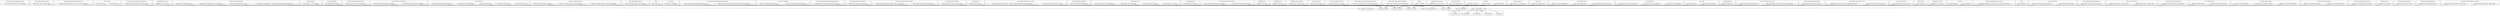 digraph {
graph [overlap=false]
subgraph cluster_Moose_Meta_Role_Application_ToRole {
	label="Moose::Meta::Role::Application::ToRole";
	"Moose::Meta::Role::Application::ToRole::meta";
}
subgraph cluster_Moose_Meta_Role_Composite {
	label="Moose::Meta::Role::Composite";
	"Moose::Meta::Role::Composite::meta";
}
subgraph cluster_MooseX_ClassAttribute_Role_Meta_Class {
	label="MooseX::ClassAttribute::Role::Meta::Class";
	"MooseX::ClassAttribute::Role::Meta::Class::add_class_attribute";
}
subgraph cluster_List_MoreUtils {
	label="List::MoreUtils";
	"List::MoreUtils::all";
	"List::MoreUtils::any";
}
subgraph cluster_Moose_Meta_Role_Application_ToInstance {
	label="Moose::Meta::Role::Application::ToInstance";
	"Moose::Meta::Role::Application::ToInstance::meta";
}
subgraph cluster_SimpleDB_Class_Cache {
	label="SimpleDB::Class::Cache";
	"SimpleDB::Class::Cache::new";
}
subgraph cluster_MooseX_Types_TypeDecorator {
	label="MooseX::Types::TypeDecorator";
	"MooseX::Types::TypeDecorator::__ANON__[MooseX/Types/TypeDecorator.pm:20]";
	"MooseX::Types::TypeDecorator::new";
	"MooseX::Types::TypeDecorator::__type_constraint";
	"MooseX::Types::TypeDecorator::isa";
}
subgraph cluster_vars {
	label="vars";
	"vars::BEGIN@3";
	"vars::BEGIN@8";
	"vars::import";
	"vars::BEGIN@7";
}
subgraph cluster_Moose_Exporter {
	label="Moose::Exporter";
	"Moose::Exporter::_curry_wrapper";
}
subgraph cluster_Test_Deep_RefType {
	label="Test::Deep::RefType";
	"Test::Deep::RefType::descend";
}
subgraph cluster_Moose_Meta_TypeConstraint_Enum {
	label="Moose::Meta::TypeConstraint::Enum";
	"Moose::Meta::TypeConstraint::Enum::meta";
}
subgraph cluster_Class_MOP_Mixin_HasMethods {
	label="Class::MOP::Mixin::HasMethods";
	"Class::MOP::Mixin::HasMethods::add_method";
	"Class::MOP::Mixin::HasMethods::get_method";
}
subgraph cluster_Moose_Meta_Role {
	label="Moose::Meta::Role";
	"Moose::Meta::Role::add_required_methods";
	"Moose::Meta::Role::meta";
	"Moose::Meta::Role::add_role";
	"Moose::Meta::Role::apply";
	"Moose::Meta::Role::add_attribute";
}
subgraph cluster_Moose_Util_TypeConstraints {
	label="Moose::Util::TypeConstraints";
	"Moose::Util::TypeConstraints::subtype";
	"Moose::Util::TypeConstraints::_create_type_constraint";
	"Moose::Util::TypeConstraints::find_type_constraint";
}
subgraph cluster_Class_MOP_Method_Inlined {
	label="Class::MOP::Method::Inlined";
	"Class::MOP::Method::Inlined::can_be_inlined";
}
subgraph cluster_Moose {
	label="Moose";
	"Moose::init_meta";
}
subgraph cluster_Sub_Install {
	label="Sub::Install";
	"Sub::Install::_CODELIKE";
}
subgraph cluster_Moose_Meta_TypeConstraint_Parameterized {
	label="Moose::Meta::TypeConstraint::Parameterized";
	"Moose::Meta::TypeConstraint::Parameterized::compile_type_constraint";
	"Moose::Meta::TypeConstraint::Parameterized::meta";
}
subgraph cluster_Moose_Util_MetaRole {
	label="Moose::Util::MetaRole";
	"Moose::Util::MetaRole::_fixup_old_style_args";
	"Moose::Util::MetaRole::apply_metaroles";
}
subgraph cluster_Moose_Meta_Role_Application_RoleSummation {
	label="Moose::Meta::Role::Application::RoleSummation";
	"Moose::Meta::Role::Application::RoleSummation::meta";
}
subgraph cluster_Moose_Meta_Method_Constructor {
	label="Moose::Meta::Method::Constructor";
	"Moose::Meta::Method::Constructor::new";
}
subgraph cluster_Moose_Meta_TypeConstraint_Registry {
	label="Moose::Meta::TypeConstraint::Registry";
	"Moose::Meta::TypeConstraint::Registry::meta";
	"Moose::Meta::TypeConstraint::Registry::add_type_constraint";
}
subgraph cluster_Moose_Meta_Role_Attribute {
	label="Moose::Meta::Role::Attribute";
	"Moose::Meta::Role::Attribute::attach_to_role";
}
subgraph cluster_Test_Deep_Ref {
	label="Test::Deep::Ref";
	"Test::Deep::Ref::test_class";
}
subgraph cluster_Scalar_Util {
	label="Scalar::Util";
	"Scalar::Util::set_prototype";
	"Scalar::Util::BEGIN@9";
	"Scalar::Util::refaddr";
	"Scalar::Util::looks_like_number";
	"Scalar::Util::reftype";
	"Scalar::Util::blessed";
	"Scalar::Util::weaken";
	"Scalar::Util::BEGIN@10";
}
subgraph cluster_Moose_Meta_TypeConstraint_Class {
	label="Moose::Meta::TypeConstraint::Class";
	"Moose::Meta::TypeConstraint::Class::meta";
	"Moose::Meta::TypeConstraint::Class::__ANON__[Moose/Meta/TypeConstraint/Class.pm:38]";
}
subgraph cluster_Class_MOP_Method_Wrapped {
	label="Class::MOP::Method::Wrapped";
	"Class::MOP::Method::Wrapped::wrap";
}
subgraph cluster_Moose_Meta_Class {
	label="Moose::Meta::Class";
	"Moose::Meta::Class::add_role";
	"Moose::Meta::Class::reinitialize";
	"Moose::Meta::Class::add_attribute";
	"Moose::Meta::Class::add_role_application";
}
subgraph cluster_Test_Deep_Blessed {
	label="Test::Deep::Blessed";
	"Test::Deep::Blessed::descend";
}
subgraph cluster_Moose_Meta_Method_Destructor {
	label="Moose::Meta::Method::Destructor";
	"Moose::Meta::Method::Destructor::new";
	"Moose::Meta::Method::Destructor::is_needed";
}
subgraph cluster_SimpleDB_Class {
	label="SimpleDB::Class";
	"SimpleDB::Class::new";
}
subgraph cluster_SimpleDB_Client {
	label="SimpleDB::Client";
	"SimpleDB::Client::new";
}
subgraph cluster_SimpleDB_Class_ResultSet {
	label="SimpleDB::Class::ResultSet";
	"SimpleDB::Class::ResultSet::new";
}
subgraph cluster_Class_MOP_Mixin {
	label="Class::MOP::Mixin";
	"Class::MOP::Mixin::meta";
}
subgraph cluster_Class_MOP_Method_Accessor {
	label="Class::MOP::Method::Accessor";
	"Class::MOP::Method::Accessor::new";
}
subgraph cluster_Moose_Meta_TypeConstraint_Parameterizable {
	label="Moose::Meta::TypeConstraint::Parameterizable";
	"Moose::Meta::TypeConstraint::Parameterizable::meta";
}
subgraph cluster_Moose_Meta_TypeConstraint_DuckType {
	label="Moose::Meta::TypeConstraint::DuckType";
	"Moose::Meta::TypeConstraint::DuckType::meta";
}
subgraph cluster___TYPE__ {
	label="__TYPE__";
	"__TYPE__::ArrayRef";
}
subgraph cluster_SimpleDB_Class_Domain {
	label="SimpleDB::Class::Domain";
	"SimpleDB::Class::Domain::new";
}
subgraph cluster_Class_MOP_Object {
	label="Class::MOP::Object";
	"Class::MOP::Object::meta";
}
subgraph cluster_Test_Deep {
	label="Test::Deep";
	"Test::Deep::class_base";
	"Test::Deep::descend";
	"Test::Deep::wrap";
}
subgraph cluster_Devel_StackTrace {
	label="Devel::StackTrace";
	"Devel::StackTrace::_ref_to_string";
}
subgraph cluster_Moose_Util {
	label="Moose::Util";
	"Moose::Util::_apply_all_roles";
}
subgraph cluster_strict {
	label="strict";
	"strict::import";
}
subgraph cluster_Class_MOP_Instance {
	label="Class::MOP::Instance";
	"Class::MOP::Instance::BUILDARGS";
	"Class::MOP::Instance::weaken_slot_value";
	"Class::MOP::Instance::new";
}
subgraph cluster_Class_MOP_Class {
	label="Class::MOP::Class";
	"Class::MOP::Class::clone_object";
	"Class::MOP::Class::_construct_instance";
	"Class::MOP::Class::_clone_instance";
}
subgraph cluster_Class_MOP {
	label="Class::MOP";
	"Class::MOP::class_of";
	"Class::MOP::weaken_metaclass";
}
subgraph cluster_DateTime_Helpers {
	label="DateTime::Helpers";
	"DateTime::Helpers::can";
}
subgraph cluster_Class_MOP_Method_Constructor {
	label="Class::MOP::Method::Constructor";
	"Class::MOP::Method::Constructor::new";
	"Class::MOP::Method::Constructor::_generate_slot_initializer";
}
subgraph cluster_Moose_Meta_TypeConstraint_Role {
	label="Moose::Meta::TypeConstraint::Role";
	"Moose::Meta::TypeConstraint::Role::meta";
}
subgraph cluster_Moose_Meta_TypeCoercion_Union {
	label="Moose::Meta::TypeCoercion::Union";
	"Moose::Meta::TypeCoercion::Union::meta";
	"Moose::Meta::TypeCoercion::Union::compile_type_coercion";
}
subgraph cluster_Class_MOP_Attribute {
	label="Class::MOP::Attribute";
	"Class::MOP::Attribute::attach_to_class";
}
subgraph cluster_Moose_Object {
	label="Moose::Object";
	"Moose::Object::new";
}
subgraph cluster_SimpleDB_Class_SQL {
	label="SimpleDB::Class::SQL";
	"SimpleDB::Class::SQL::new";
}
subgraph cluster_overload {
	label="overload";
	"overload::AddrRef";
	"overload::Method";
}
subgraph cluster_MooseX_AttributeHelpers_Trait_Base {
	label="MooseX::AttributeHelpers::Trait::Base";
	"MooseX::AttributeHelpers::Trait::Base::process_options_for_provides";
}
subgraph cluster_main {
	label="main";
	"main::BEGIN@2";
}
subgraph cluster_Class_MOP_Package {
	label="Class::MOP::Package";
	"Class::MOP::Package::reinitialize";
	"Class::MOP::Package::has_package_symbol";
}
subgraph cluster_Moose_Meta_Role_Method_Required {
	label="Moose::Meta::Role::Method::Required";
	"Moose::Meta::Role::Method::Required::meta";
}
subgraph cluster_Moose_Meta_Attribute {
	label="Moose::Meta::Attribute";
	"Moose::Meta::Attribute::_weaken_value";
	"Moose::Meta::Attribute::_process_options";
}
subgraph cluster_Class_MOP_Mixin_HasAttributes {
	label="Class::MOP::Mixin::HasAttributes";
	"Class::MOP::Mixin::HasAttributes::add_attribute";
}
subgraph cluster_Class_MOP_Method {
	label="Class::MOP::Method";
	"Class::MOP::Method::attach_to_class";
	"Class::MOP::Method::wrap";
}
subgraph cluster_Test_Deep_Cache_Simple {
	label="Test::Deep::Cache::Simple";
	"Test::Deep::Cache::Simple::BEGIN@7";
	"Test::Deep::Cache::Simple::add";
	"Test::Deep::Cache::Simple::fn_get_key";
}
subgraph cluster_Moose_Meta_TypeConstraint {
	label="Moose::Meta::TypeConstraint";
	"Moose::Meta::TypeConstraint::meta";
	"Moose::Meta::TypeConstraint::equals";
}
subgraph cluster_Moose_Meta_TypeConstraint_Union {
	label="Moose::Meta::TypeConstraint::Union";
	"Moose::Meta::TypeConstraint::Union::meta";
}
subgraph cluster_Exception_Class {
	label="Exception::Class";
	"Exception::Class::caught";
}
subgraph cluster_Moose_Meta_TypeCoercion {
	label="Moose::Meta::TypeCoercion";
	"Moose::Meta::TypeCoercion::meta";
}
subgraph cluster_Moose_Meta_Role_Application {
	label="Moose::Meta::Role::Application";
	"Moose::Meta::Role::Application::meta";
}
subgraph cluster_Moose_Meta_Role_Application_ToClass {
	label="Moose::Meta::Role::Application::ToClass";
	"Moose::Meta::Role::Application::ToClass::meta";
	"Moose::Meta::Role::Application::ToClass::apply";
}
"Test::Deep::descend" -> "Scalar::Util::refaddr";
"main::BEGIN@2" -> "Scalar::Util::refaddr";
"overload::AddrRef" -> "Scalar::Util::refaddr";
"Test::Deep::wrap" -> "Scalar::Util::refaddr";
"Moose::Meta::TypeConstraint::equals" -> "Scalar::Util::refaddr";
"Class::MOP::Method::Inlined::can_be_inlined" -> "Scalar::Util::refaddr";
"Test::Deep::Cache::Simple::fn_get_key" -> "Scalar::Util::refaddr";
"Scalar::Util::BEGIN@10" -> "vars::BEGIN@8";
"Moose::Meta::Attribute::_weaken_value" -> "Scalar::Util::blessed";
"Moose::Meta::Attribute::_process_options" -> "Scalar::Util::blessed";
"Class::MOP::class_of" -> "Scalar::Util::blessed";
"Test::Deep::class_base" -> "Scalar::Util::blessed";
"SimpleDB::Class::new" -> "Scalar::Util::blessed";
"overload::AddrRef" -> "Scalar::Util::blessed";
"Moose::Meta::Role::add_required_methods" -> "Scalar::Util::blessed";
"Moose::Meta::Method::Destructor::is_needed" -> "Scalar::Util::blessed";
"MooseX::ClassAttribute::Role::Meta::Class::add_class_attribute" -> "Scalar::Util::blessed";
"Moose::Util::TypeConstraints::subtype" -> "Scalar::Util::blessed";
"Moose::Meta::TypeCoercion::Union::meta" -> "Scalar::Util::blessed";
"Class::MOP::Method::wrap" -> "Scalar::Util::blessed";
"SimpleDB::Class::Domain::new" -> "Scalar::Util::blessed";
"Moose::Meta::TypeConstraint::Registry::add_type_constraint" -> "Scalar::Util::blessed";
"Moose::Meta::Role::Application::ToClass::meta" -> "Scalar::Util::blessed";
"Moose::Util::MetaRole::apply_metaroles" -> "Scalar::Util::blessed";
"overload::Method" -> "Scalar::Util::blessed";
"Moose::Util::TypeConstraints::find_type_constraint" -> "Scalar::Util::blessed";
"Moose::Meta::TypeCoercion::meta" -> "Scalar::Util::blessed";
"Moose::Meta::Class::reinitialize" -> "Scalar::Util::blessed";
"Moose::Object::new" -> "Scalar::Util::blessed";
"Devel::StackTrace::_ref_to_string" -> "Scalar::Util::blessed";
"Class::MOP::Method::Wrapped::wrap" -> "Scalar::Util::blessed";
"Class::MOP::Mixin::meta" -> "Scalar::Util::blessed";
"Moose::Util::_apply_all_roles" -> "Scalar::Util::blessed";
"Moose::Util::TypeConstraints::_create_type_constraint" -> "Scalar::Util::blessed";
"Moose::Meta::Role::meta" -> "Scalar::Util::blessed";
"Moose::Meta::Class::add_role_application" -> "Scalar::Util::blessed";
"MooseX::Types::TypeDecorator::isa" -> "Scalar::Util::blessed";
"Class::MOP::Class::_clone_instance" -> "Scalar::Util::blessed";
"Class::MOP::Mixin::HasMethods::get_method" -> "Scalar::Util::blessed";
"Moose::Meta::TypeConstraint::Parameterizable::meta" -> "Scalar::Util::blessed";
"Moose::Meta::TypeConstraint::Parameterized::compile_type_constraint" -> "Scalar::Util::blessed";
"Class::MOP::Mixin::HasMethods::add_method" -> "Scalar::Util::blessed";
"SimpleDB::Class::Cache::new" -> "Scalar::Util::blessed";
"Moose::Meta::Role::Attribute::attach_to_role" -> "Scalar::Util::blessed";
"Moose::Meta::Role::Method::Required::meta" -> "Scalar::Util::blessed";
"SimpleDB::Class::SQL::new" -> "Scalar::Util::blessed";
"Class::MOP::Attribute::attach_to_class" -> "Scalar::Util::blessed";
"Moose::Meta::TypeConstraint::Enum::meta" -> "Scalar::Util::blessed";
"Class::MOP::Class::clone_object" -> "Scalar::Util::blessed";
"Moose::init_meta" -> "Scalar::Util::blessed";
"Moose::Meta::TypeConstraint::Union::meta" -> "Scalar::Util::blessed";
"MooseX::Types::TypeDecorator::__type_constraint" -> "Scalar::Util::blessed";
"Moose::Meta::Role::Application::RoleSummation::meta" -> "Scalar::Util::blessed";
"Class::MOP::Package::reinitialize" -> "Scalar::Util::blessed";
"Moose::Meta::Role::Composite::meta" -> "Scalar::Util::blessed";
"Class::MOP::Instance::BUILDARGS" -> "Scalar::Util::blessed";
"Moose::Util::MetaRole::_fixup_old_style_args" -> "Scalar::Util::blessed";
"Moose::Meta::Class::add_attribute" -> "Scalar::Util::blessed";
"Moose::Meta::Role::add_role" -> "Scalar::Util::blessed";
"Moose::Meta::Role::add_attribute" -> "Scalar::Util::blessed";
"Moose::Meta::TypeConstraint::Role::meta" -> "Scalar::Util::blessed";
"Moose::Meta::TypeConstraint::Parameterized::meta" -> "Scalar::Util::blessed";
"Moose::Meta::TypeConstraint::Class::__ANON__[Moose/Meta/TypeConstraint/Class.pm:38]" -> "Scalar::Util::blessed";
"Moose::Meta::TypeConstraint::Class::meta" -> "Scalar::Util::blessed";
"MooseX::Types::TypeDecorator::__ANON__[MooseX/Types/TypeDecorator.pm:20]" -> "Scalar::Util::blessed";
"MooseX::Types::TypeDecorator::new" -> "Scalar::Util::blessed";
"Moose::Meta::Class::add_role" -> "Scalar::Util::blessed";
"MooseX::AttributeHelpers::Trait::Base::process_options_for_provides" -> "Scalar::Util::blessed";
"Moose::Meta::TypeConstraint::meta" -> "Scalar::Util::blessed";
"Moose::Meta::TypeConstraint::Registry::meta" -> "Scalar::Util::blessed";
"Test::Deep::Blessed::descend" -> "Scalar::Util::blessed";
"Moose::Meta::TypeCoercion::Union::compile_type_coercion" -> "Scalar::Util::blessed";
"Class::MOP::Object::meta" -> "Scalar::Util::blessed";
"Moose::Meta::Role::Application::ToRole::meta" -> "Scalar::Util::blessed";
"SimpleDB::Client::new" -> "Scalar::Util::blessed";
"Moose::Meta::Role::Application::meta" -> "Scalar::Util::blessed";
"SimpleDB::Class::ResultSet::new" -> "Scalar::Util::blessed";
"DateTime::Helpers::can" -> "Scalar::Util::blessed";
"Test::Deep::Ref::test_class" -> "Scalar::Util::blessed";
"Moose::Meta::Role::apply" -> "Scalar::Util::blessed";
"Moose::Meta::TypeConstraint::DuckType::meta" -> "Scalar::Util::blessed";
"Moose::Meta::Role::Application::ToInstance::meta" -> "Scalar::Util::blessed";
"Exception::Class::caught" -> "Scalar::Util::blessed";
"Class::MOP::Mixin::HasAttributes::add_attribute" -> "Scalar::Util::blessed";
"Class::MOP::Method::Constructor::new" -> "Scalar::Util::blessed";
"Class::MOP::Method::Accessor::new" -> "Scalar::Util::blessed";
"Test::Deep::Cache::Simple::BEGIN@7" -> "Scalar::Util::BEGIN@9";
"Scalar::Util::BEGIN@10" -> "vars::BEGIN@3";
"Class::MOP::Attribute::attach_to_class" -> "Scalar::Util::weaken";
"Class::MOP::Instance::weaken_slot_value" -> "Scalar::Util::weaken";
"Moose::Meta::Role::Application::ToClass::apply" -> "Scalar::Util::weaken";
"Class::MOP::Method::wrap" -> "Scalar::Util::weaken";
"Class::MOP::Method::attach_to_class" -> "Scalar::Util::weaken";
"Test::Deep::Cache::Simple::add" -> "Scalar::Util::weaken";
"Class::MOP::weaken_metaclass" -> "Scalar::Util::weaken";
"Moose::Meta::Method::Constructor::new" -> "Scalar::Util::weaken";
"Class::MOP::Instance::new" -> "Scalar::Util::weaken";
"Moose::Meta::Method::Destructor::new" -> "Scalar::Util::weaken";
"Class::MOP::Method::Constructor::new" -> "Scalar::Util::weaken";
"Moose::Meta::Role::Attribute::attach_to_role" -> "Scalar::Util::weaken";
"Class::MOP::Method::Accessor::new" -> "Scalar::Util::weaken";
"Class::MOP::Method::Constructor::_generate_slot_initializer" -> "Scalar::Util::looks_like_number";
"List::MoreUtils::all" -> "Scalar::Util::reftype";
"Moose::Util::TypeConstraints::subtype" -> "Scalar::Util::reftype";
"__TYPE__::ArrayRef" -> "Scalar::Util::reftype";
"Class::MOP::Method::wrap" -> "Scalar::Util::reftype";
"Test::Deep::class_base" -> "Scalar::Util::reftype";
"overload::AddrRef" -> "Scalar::Util::reftype";
"Sub::Install::_CODELIKE" -> "Scalar::Util::reftype";
"List::MoreUtils::any" -> "Scalar::Util::reftype";
"Class::MOP::Class::_construct_instance" -> "Scalar::Util::reftype";
"Class::MOP::Package::has_package_symbol" -> "Scalar::Util::reftype";
"Test::Deep::RefType::descend" -> "Scalar::Util::reftype";
"Test::Deep::Cache::Simple::BEGIN@7" -> "Scalar::Util::BEGIN@10";
"Moose::Exporter::_curry_wrapper" -> "Scalar::Util::set_prototype";
"Scalar::Util::BEGIN@10" -> "vars::import";
"Scalar::Util::BEGIN@9" -> "strict::import";
"Scalar::Util::BEGIN@10" -> "vars::BEGIN@7";
}
